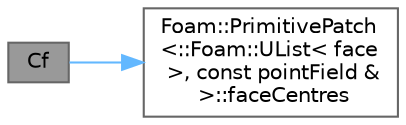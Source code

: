 digraph "Cf"
{
 // LATEX_PDF_SIZE
  bgcolor="transparent";
  edge [fontname=Helvetica,fontsize=10,labelfontname=Helvetica,labelfontsize=10];
  node [fontname=Helvetica,fontsize=10,shape=box,height=0.2,width=0.4];
  rankdir="LR";
  Node1 [id="Node000001",label="Cf",height=0.2,width=0.4,color="gray40", fillcolor="grey60", style="filled", fontcolor="black",tooltip=" "];
  Node1 -> Node2 [id="edge1_Node000001_Node000002",color="steelblue1",style="solid",tooltip=" "];
  Node2 [id="Node000002",label="Foam::PrimitivePatch\l\<::Foam::UList\< face\l \>, const pointField &\l \>::faceCentres",height=0.2,width=0.4,color="grey40", fillcolor="white", style="filled",URL="$classFoam_1_1PrimitivePatch.html#abc0c743de1f4037b3bbc5c910490d36e",tooltip=" "];
}
